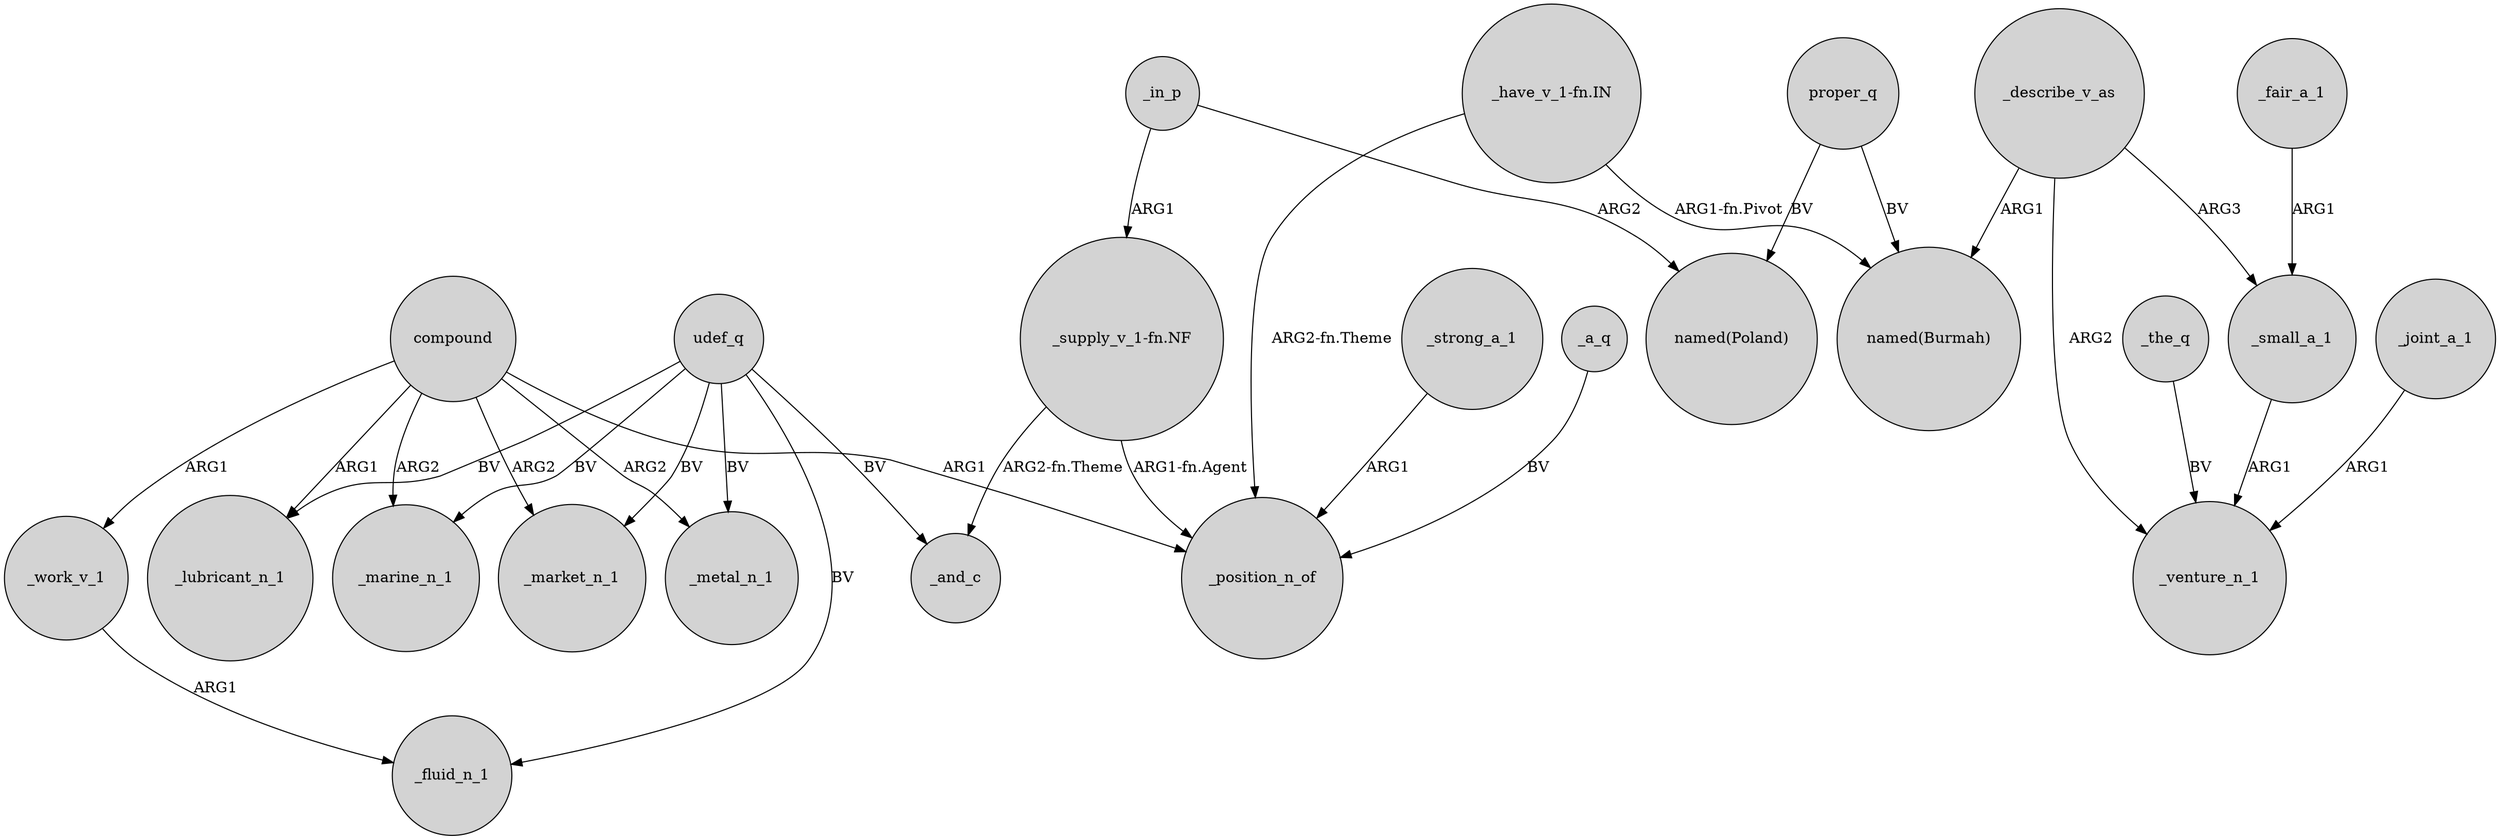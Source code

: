 digraph {
	node [shape=circle style=filled]
	compound -> _market_n_1 [label=ARG2]
	_joint_a_1 -> _venture_n_1 [label=ARG1]
	_describe_v_as -> "named(Burmah)" [label=ARG1]
	"_have_v_1-fn.IN" -> _position_n_of [label="ARG2-fn.Theme"]
	udef_q -> _marine_n_1 [label=BV]
	compound -> _lubricant_n_1 [label=ARG1]
	"_supply_v_1-fn.NF" -> _and_c [label="ARG2-fn.Theme"]
	udef_q -> _lubricant_n_1 [label=BV]
	udef_q -> _fluid_n_1 [label=BV]
	udef_q -> _market_n_1 [label=BV]
	_in_p -> "named(Poland)" [label=ARG2]
	_in_p -> "_supply_v_1-fn.NF" [label=ARG1]
	proper_q -> "named(Burmah)" [label=BV]
	_strong_a_1 -> _position_n_of [label=ARG1]
	_small_a_1 -> _venture_n_1 [label=ARG1]
	proper_q -> "named(Poland)" [label=BV]
	_a_q -> _position_n_of [label=BV]
	compound -> _marine_n_1 [label=ARG2]
	compound -> _metal_n_1 [label=ARG2]
	compound -> _position_n_of [label=ARG1]
	_the_q -> _venture_n_1 [label=BV]
	udef_q -> _metal_n_1 [label=BV]
	_work_v_1 -> _fluid_n_1 [label=ARG1]
	_describe_v_as -> _venture_n_1 [label=ARG2]
	_fair_a_1 -> _small_a_1 [label=ARG1]
	_describe_v_as -> _small_a_1 [label=ARG3]
	compound -> _work_v_1 [label=ARG1]
	"_supply_v_1-fn.NF" -> _position_n_of [label="ARG1-fn.Agent"]
	"_have_v_1-fn.IN" -> "named(Burmah)" [label="ARG1-fn.Pivot"]
	udef_q -> _and_c [label=BV]
}
